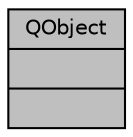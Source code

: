 digraph "QObject"
{
 // LATEX_PDF_SIZE
  edge [fontname="Helvetica",fontsize="10",labelfontname="Helvetica",labelfontsize="10"];
  node [fontname="Helvetica",fontsize="10",shape=record];
  Node1 [label="{QObject\n||}",height=0.2,width=0.4,color="black", fillcolor="grey75", style="filled", fontcolor="black",tooltip=" "];
}
